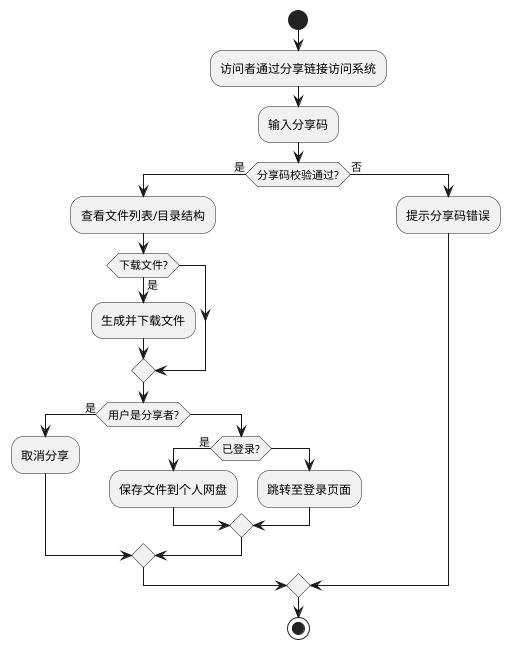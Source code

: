 @startuml
start
:访问者通过分享链接访问系统;
:输入分享码;

if (分享码校验通过?) then (是)
  :查看文件列表/目录结构;

  if (下载文件?) then (是)
    :生成并下载文件;
  endif
  if (用户是分享者?) then (是)
    :取消分享;
  else
    if (已登录?) then (是)
      :保存文件到个人网盘;
    else
      :跳转至登录页面;
    endif
  endif

else (否)
  :提示分享码错误;
endif

stop
@enduml
